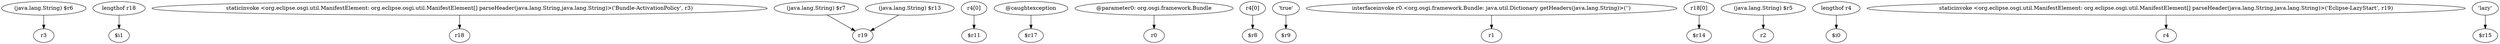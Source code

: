 digraph g {
0[label="(java.lang.String) $r6"]
1[label="r3"]
0->1[label=""]
2[label="lengthof r18"]
3[label="$i1"]
2->3[label=""]
4[label="staticinvoke <org.eclipse.osgi.util.ManifestElement: org.eclipse.osgi.util.ManifestElement[] parseHeader(java.lang.String,java.lang.String)>('Bundle-ActivationPolicy', r3)"]
5[label="r18"]
4->5[label=""]
6[label="(java.lang.String) $r7"]
7[label="r19"]
6->7[label=""]
8[label="r4[0]"]
9[label="$r11"]
8->9[label=""]
10[label="@caughtexception"]
11[label="$r17"]
10->11[label=""]
12[label="@parameter0: org.osgi.framework.Bundle"]
13[label="r0"]
12->13[label=""]
14[label="r4[0]"]
15[label="$r8"]
14->15[label=""]
16[label="'true'"]
17[label="$r9"]
16->17[label=""]
18[label="interfaceinvoke r0.<org.osgi.framework.Bundle: java.util.Dictionary getHeaders(java.lang.String)>('')"]
19[label="r1"]
18->19[label=""]
20[label="r18[0]"]
21[label="$r14"]
20->21[label=""]
22[label="(java.lang.String) $r13"]
22->7[label=""]
23[label="(java.lang.String) $r5"]
24[label="r2"]
23->24[label=""]
25[label="lengthof r4"]
26[label="$i0"]
25->26[label=""]
27[label="staticinvoke <org.eclipse.osgi.util.ManifestElement: org.eclipse.osgi.util.ManifestElement[] parseHeader(java.lang.String,java.lang.String)>('Eclipse-LazyStart', r19)"]
28[label="r4"]
27->28[label=""]
29[label="'lazy'"]
30[label="$r15"]
29->30[label=""]
}